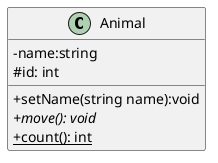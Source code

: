 @startuml
skinparam classAttributeIconSize 0
class Animal
{
-	name:string
#	id: int
+	setName(string name):void
+	{abstract} move(): void
+	{static}  count(): int
}
@enduml
